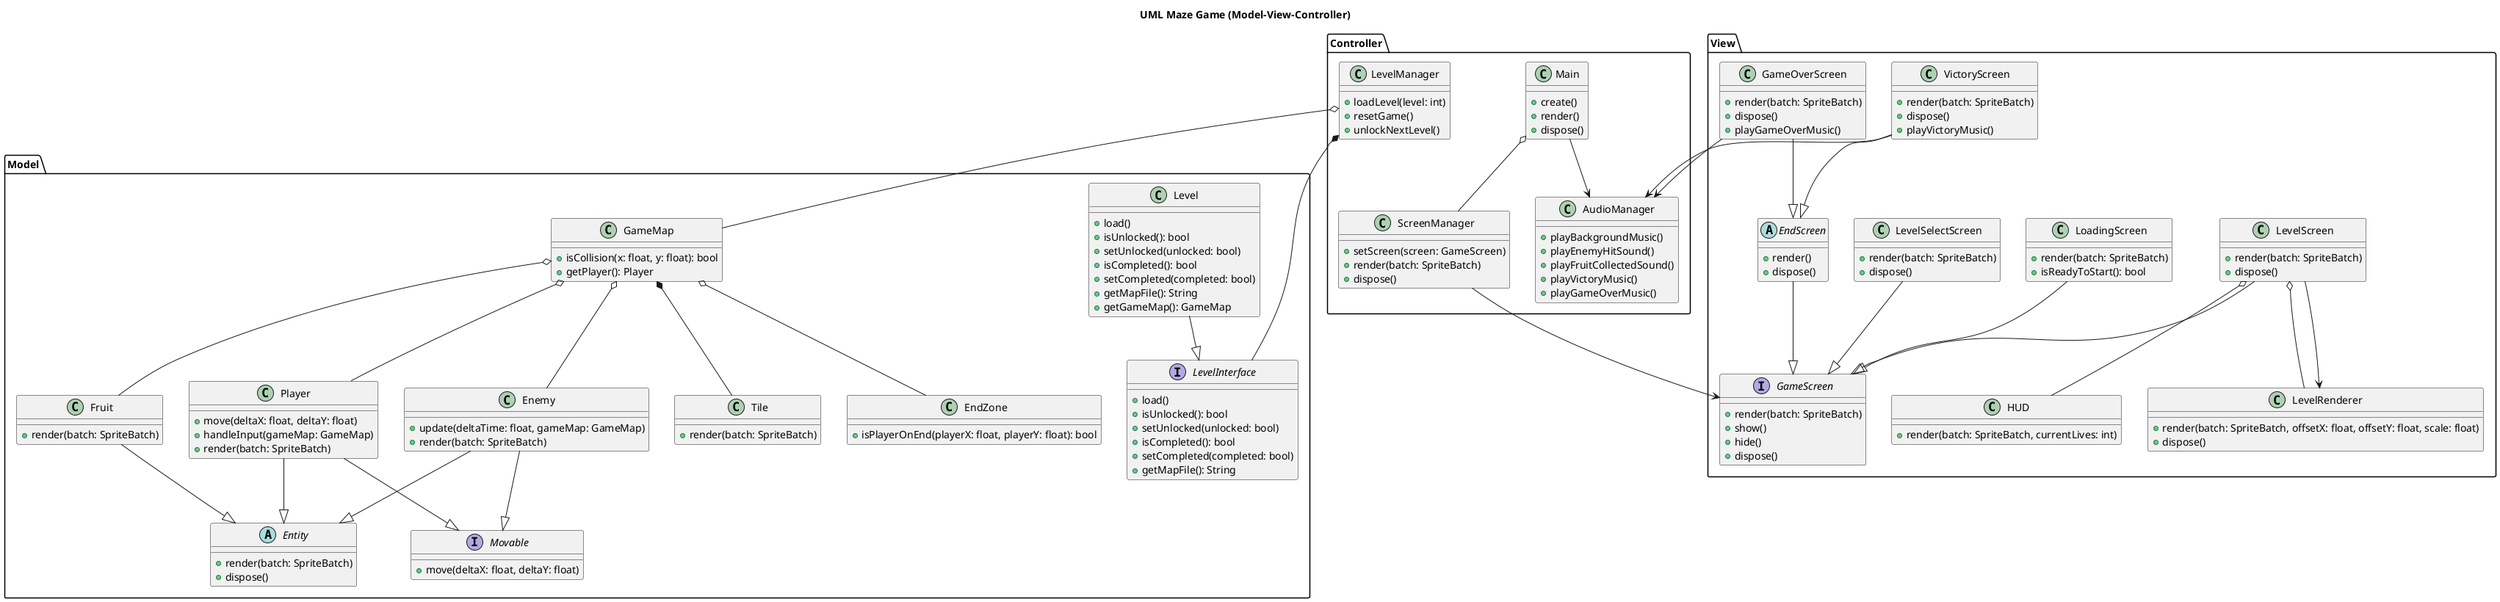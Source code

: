 @startuml

title UML Maze Game (Model-View-Controller)

package "Model" {
    class GameMap {
      +isCollision(x: float, y: float): bool
      +getPlayer(): Player
    }

    abstract class Entity {
      +render(batch: SpriteBatch)
      +dispose()
    }

    interface Movable {
      +move(deltaX: float, deltaY: float)
    }

    class Player {
      +move(deltaX: float, deltaY: float)
      +handleInput(gameMap: GameMap)
      +render(batch: SpriteBatch)
    }

    class Enemy {
      +update(deltaTime: float, gameMap: GameMap)
      +render(batch: SpriteBatch)
    }

    class Fruit {
      +render(batch: SpriteBatch)
    }

    class Tile {
      +render(batch: SpriteBatch)
    }

    class EndZone {
      +isPlayerOnEnd(playerX: float, playerY: float): bool
    }

    interface LevelInterface {
      +load()
      +isUnlocked(): bool
      +setUnlocked(unlocked: bool)
      +isCompleted(): bool
      +setCompleted(completed: bool)
      +getMapFile(): String
    }

    class Level {
      +load()
      +isUnlocked(): bool
      +setUnlocked(unlocked: bool)
      +isCompleted(): bool
      +setCompleted(completed: bool)
      +getMapFile(): String
      +getGameMap(): GameMap
    }
}

package "View" {
    interface GameScreen {
      +render(batch: SpriteBatch)
      +show()
      +hide()
      +dispose()
    }

    abstract class EndScreen {
      +render()
      +dispose()
    }

    class VictoryScreen {
      +render(batch: SpriteBatch)
      +dispose()
      +playVictoryMusic()
    }

    class GameOverScreen {
      +render(batch: SpriteBatch)
      +dispose()
      +playGameOverMusic()
    }

    class HUD {
      +render(batch: SpriteBatch, currentLives: int)
    }

    class LoadingScreen {
      +render(batch: SpriteBatch)
      +isReadyToStart(): bool
    }

    class LevelScreen {
      +render(batch: SpriteBatch)
      +dispose()
    }

    class LevelSelectScreen {
      +render(batch: SpriteBatch)
      +dispose()
    }

    class LevelRenderer {
      +render(batch: SpriteBatch, offsetX: float, offsetY: float, scale: float)
      +dispose()
    }
}

package "Controller" {
    class Main {
      +create()
      +render()
      +dispose()
    }

    class ScreenManager {
      +setScreen(screen: GameScreen)
      +render(batch: SpriteBatch)
      +dispose()
    }

    class LevelManager {
      +loadLevel(level: int)
      +resetGame()
      +unlockNextLevel()
    }

    class AudioManager {
      +playBackgroundMusic()
      +playEnemyHitSound()
      +playFruitCollectedSound()
      +playVictoryMusic()
      +playGameOverMusic()
    }
}

' Relationships
Main o-- ScreenManager
ScreenManager --> GameScreen
Main --> AudioManager
GameMap o-- Player
GameMap o-- Enemy
GameMap o-- Fruit
GameMap *-- Tile
GameMap o-- EndZone
LevelScreen o-- HUD
LevelScreen o-- LevelRenderer
VictoryScreen --|> EndScreen
GameOverScreen --|> EndScreen
EndScreen --|> GameScreen
LevelScreen --|> GameScreen
LoadingScreen --|> GameScreen
LevelSelectScreen --|> GameScreen

Player --|> Entity
Player --|> Movable
Enemy --|> Entity
Enemy --|> Movable
Fruit --|> Entity

LevelManager *-- LevelInterface
Level --|> LevelInterface
LevelManager o-- GameMap
LevelScreen --> LevelRenderer
VictoryScreen --> AudioManager
GameOverScreen --> AudioManager
@enduml
